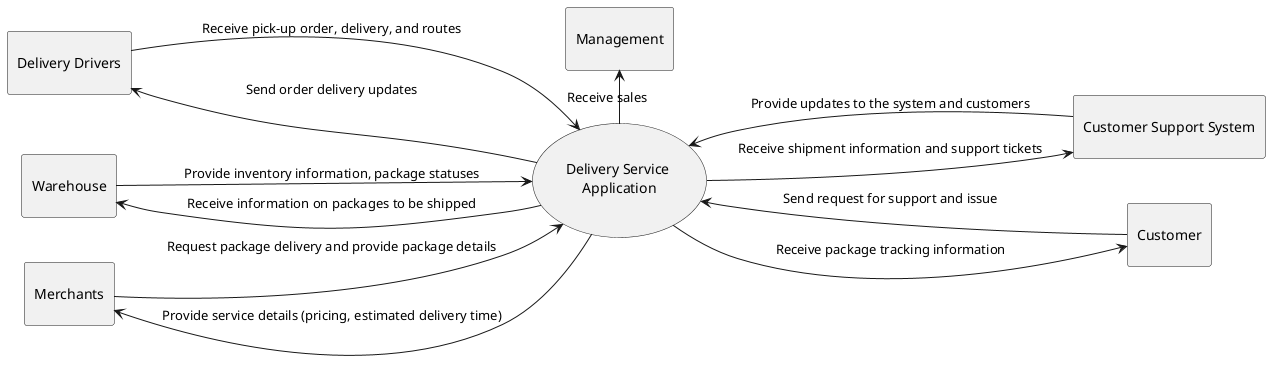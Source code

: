 @startuml Context Diagram
left to right direction
' The whitespace determines the size of the oval
usecase DeliveryServiceApp [
    
    Delivery Service 
    Application

]

card DeliveryDrivers [
    
    Delivery Drivers

]

DeliveryDrivers --> DeliveryServiceApp : Receive pick-up order, delivery, and routes
DeliveryDrivers <-- DeliveryServiceApp : Send order delivery updates

card CustomerSupportSystem [
    
    Customer Support System

]

CustomerSupportSystem -up-> DeliveryServiceApp : Provide updates to the system and customers
CustomerSupportSystem <-up- DeliveryServiceApp : Receive shipment information and support tickets

card Warehouse [
    
    Warehouse

]

Warehouse -down-> DeliveryServiceApp : Provide inventory information, package statuses
Warehouse <-down- DeliveryServiceApp : Receive information on packages to be shipped

card Merchants [
    
    Merchants

]

Merchants --> DeliveryServiceApp : Request package delivery and provide package details
Merchants <-- DeliveryServiceApp : Provide service details (pricing, estimated delivery time)

card Customer [
    
    Customer

]

Customer -up-> DeliveryServiceApp : Send request for support and issue
Customer <-up- DeliveryServiceApp : Receive package tracking information

card Management [
    
    Management

]

Management <- DeliveryServiceApp : Receive sales

@enduml